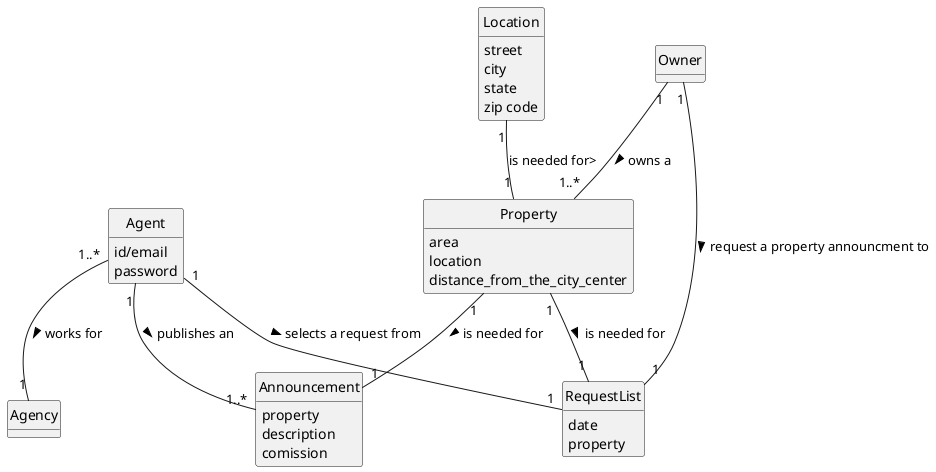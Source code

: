   @startuml
skinparam monochrome true
skinparam packageStyle rectangle
skinparam shadowing false

'left to right direction

skinparam classAttributeIconSize 0

hide circle
hide methods

'title Domain Model

'class Platform {
'  -description
'}

class Agent {
id/email
password
}

class  RequestList{
date
property
}


class Owner {
}
class Location{
street
city
state
zip code
}

class Property {
   area
   location
    distance_from_the_city_center
}

class Announcement {
  property
    description
    comission
  }

Agent "1..*" -- "1" Agency : works for  >
Owner "1" -- "1" RequestList: request a property announcment to >
Agent "1" -- "1" RequestList: selects a request from >
Property "1"-- "1"Announcement: is needed for  >
Property "1"-- "1"RequestList: is needed for  >
Owner "1" -- "1..*" Property : owns a >
Location "1"--"1" Property : is needed for>

Agent "1" -- "1..*" Announcement : publishes an >


@enduml